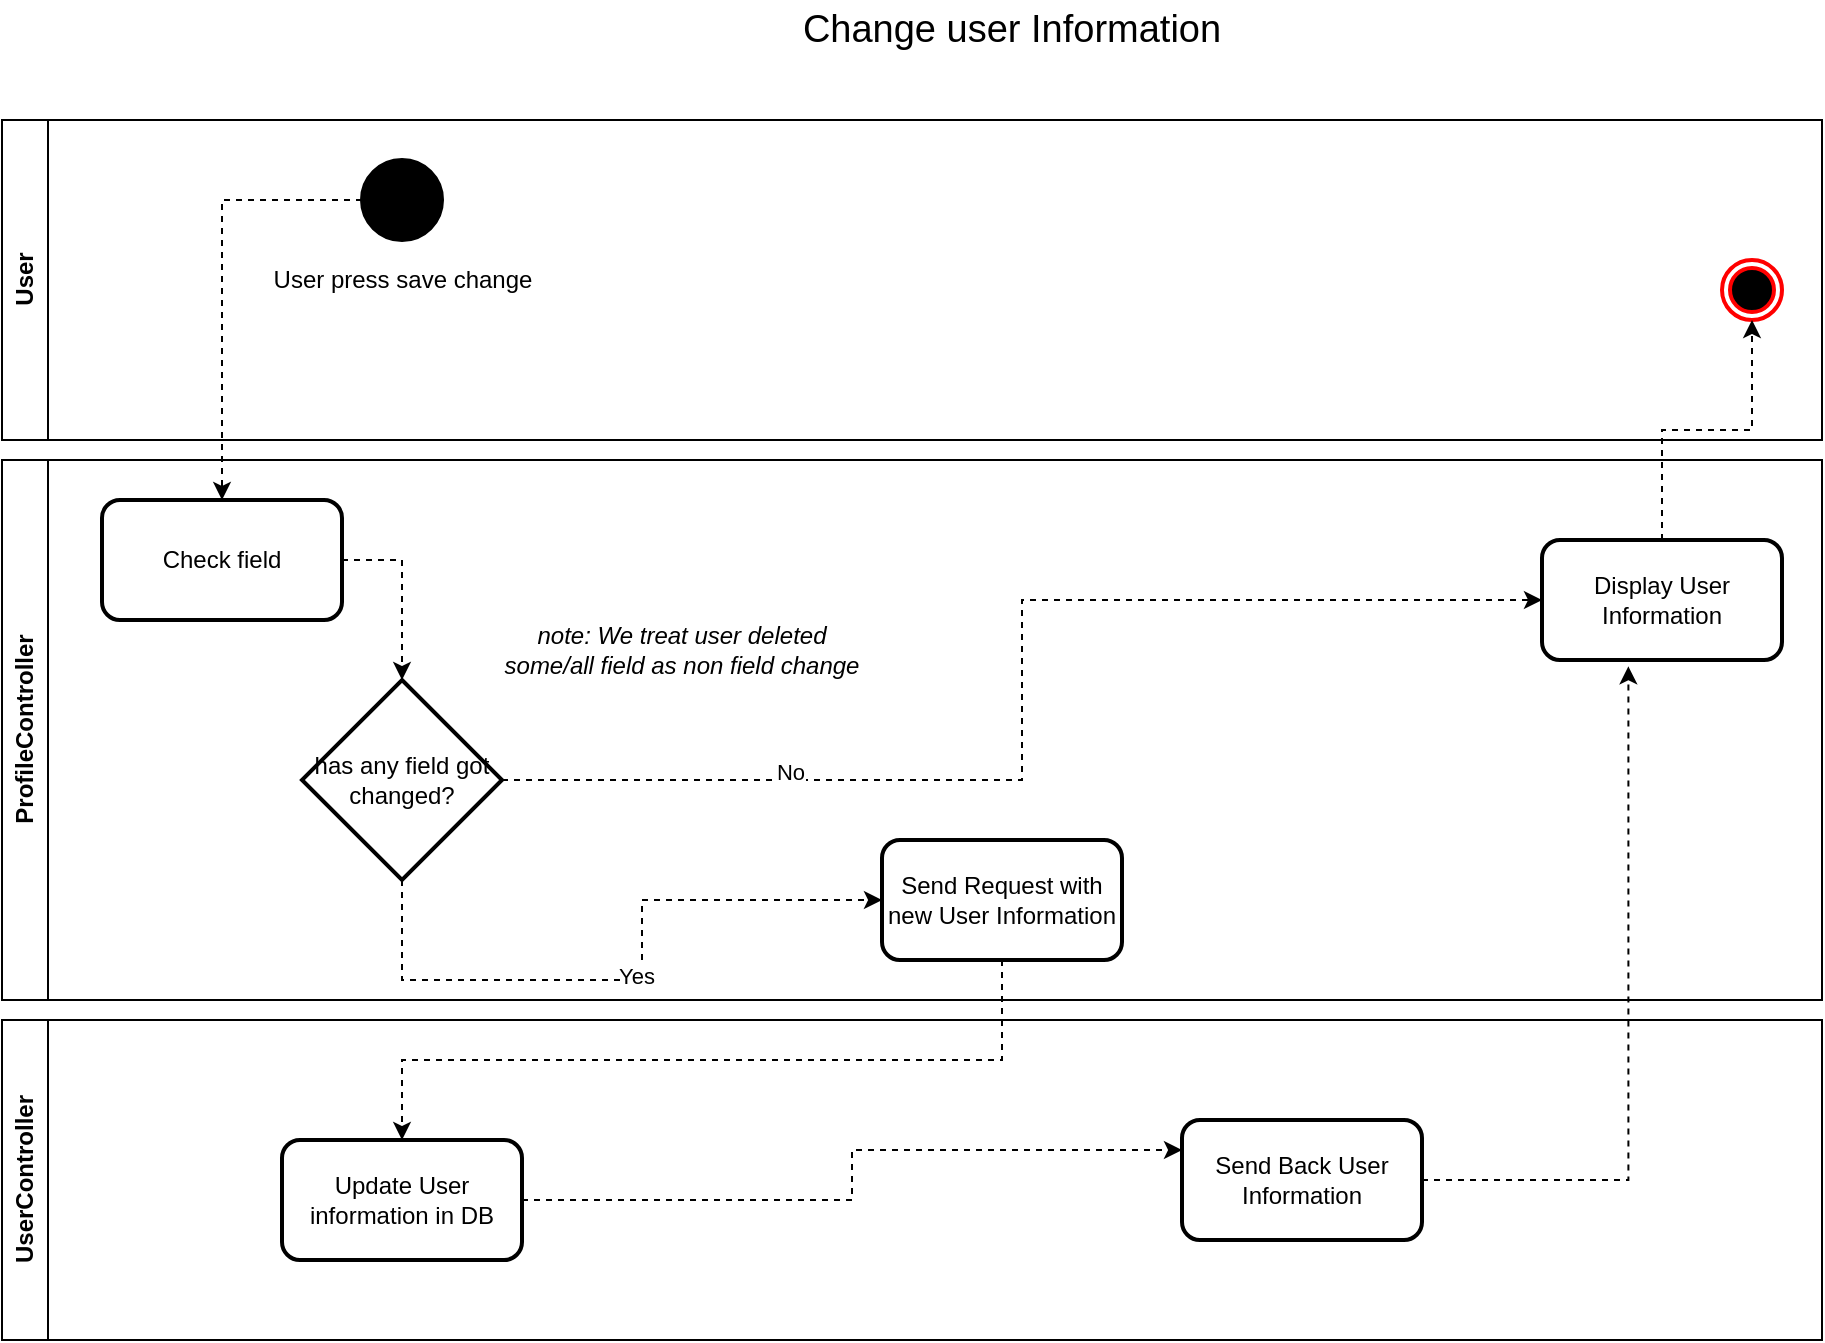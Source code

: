 <mxfile version="20.8.18" type="github">
  <diagram name="Page-1" id="VwtbdxvzcMwx3TZho54g">
    <mxGraphModel dx="1050" dy="594" grid="1" gridSize="10" guides="1" tooltips="1" connect="1" arrows="1" fold="1" page="1" pageScale="1" pageWidth="850" pageHeight="1100" math="0" shadow="0">
      <root>
        <mxCell id="0" />
        <mxCell id="1" parent="0" />
        <mxCell id="MsljBTPrdHte6thjRBzl-1" value="User" style="swimlane;horizontal=0;whiteSpace=wrap;html=1;" vertex="1" parent="1">
          <mxGeometry x="40" y="130" width="910" height="160" as="geometry" />
        </mxCell>
        <mxCell id="MsljBTPrdHte6thjRBzl-2" value="User press save change" style="shape=ellipse;html=1;fillColor=strokeColor;strokeWidth=2;verticalLabelPosition=bottom;verticalAlignment=top;perimeter=ellipsePerimeter;" vertex="1" parent="MsljBTPrdHte6thjRBzl-1">
          <mxGeometry x="180" y="20" width="40" height="40" as="geometry" />
        </mxCell>
        <mxCell id="MsljBTPrdHte6thjRBzl-3" value="" style="ellipse;html=1;shape=endState;fillColor=#000000;strokeColor=#ff0000;strokeWidth=2;fontFamily=Helvetica;fontSize=12;fontColor=default;" vertex="1" parent="MsljBTPrdHte6thjRBzl-1">
          <mxGeometry x="860" y="70" width="30" height="30" as="geometry" />
        </mxCell>
        <mxCell id="MsljBTPrdHte6thjRBzl-4" value="ProfileController" style="swimlane;horizontal=0;whiteSpace=wrap;html=1;" vertex="1" parent="1">
          <mxGeometry x="40" y="300" width="910" height="270" as="geometry" />
        </mxCell>
        <mxCell id="MsljBTPrdHte6thjRBzl-5" value="Display User Information" style="rounded=1;whiteSpace=wrap;html=1;strokeWidth=2;fontFamily=Helvetica;fontSize=12;" vertex="1" parent="MsljBTPrdHte6thjRBzl-4">
          <mxGeometry x="770" y="40" width="120" height="60" as="geometry" />
        </mxCell>
        <mxCell id="MsljBTPrdHte6thjRBzl-7" value="Check field" style="rounded=1;whiteSpace=wrap;html=1;strokeWidth=2;fontFamily=Helvetica;fontSize=12;" vertex="1" parent="MsljBTPrdHte6thjRBzl-4">
          <mxGeometry x="50" y="20" width="120" height="60" as="geometry" />
        </mxCell>
        <mxCell id="MsljBTPrdHte6thjRBzl-8" value="Send Request with new User Information" style="rounded=1;whiteSpace=wrap;html=1;strokeWidth=2;fontFamily=Helvetica;fontSize=12;" vertex="1" parent="MsljBTPrdHte6thjRBzl-4">
          <mxGeometry x="440" y="190" width="120" height="60" as="geometry" />
        </mxCell>
        <mxCell id="MsljBTPrdHte6thjRBzl-22" style="edgeStyle=orthogonalEdgeStyle;rounded=0;orthogonalLoop=1;jettySize=auto;html=1;dashed=1;exitX=1;exitY=0.5;exitDx=0;exitDy=0;" edge="1" parent="MsljBTPrdHte6thjRBzl-4" source="MsljBTPrdHte6thjRBzl-7" target="MsljBTPrdHte6thjRBzl-21">
          <mxGeometry relative="1" as="geometry">
            <mxPoint x="280" y="140" as="sourcePoint" />
          </mxGeometry>
        </mxCell>
        <mxCell id="MsljBTPrdHte6thjRBzl-24" style="edgeStyle=orthogonalEdgeStyle;rounded=0;orthogonalLoop=1;jettySize=auto;html=1;entryX=0;entryY=0.5;entryDx=0;entryDy=0;dashed=1;exitX=0.5;exitY=1;exitDx=0;exitDy=0;exitPerimeter=0;" edge="1" parent="MsljBTPrdHte6thjRBzl-4" source="MsljBTPrdHte6thjRBzl-21" target="MsljBTPrdHte6thjRBzl-8">
          <mxGeometry relative="1" as="geometry">
            <Array as="points">
              <mxPoint x="200" y="260" />
              <mxPoint x="320" y="260" />
              <mxPoint x="320" y="220" />
            </Array>
          </mxGeometry>
        </mxCell>
        <mxCell id="MsljBTPrdHte6thjRBzl-25" value="Yes" style="edgeLabel;html=1;align=center;verticalAlign=middle;resizable=0;points=[];" vertex="1" connectable="0" parent="MsljBTPrdHte6thjRBzl-24">
          <mxGeometry x="0.013" y="2" relative="1" as="geometry">
            <mxPoint as="offset" />
          </mxGeometry>
        </mxCell>
        <mxCell id="MsljBTPrdHte6thjRBzl-26" style="edgeStyle=orthogonalEdgeStyle;rounded=0;orthogonalLoop=1;jettySize=auto;html=1;entryX=0;entryY=0.5;entryDx=0;entryDy=0;dashed=1;" edge="1" parent="MsljBTPrdHte6thjRBzl-4" source="MsljBTPrdHte6thjRBzl-21" target="MsljBTPrdHte6thjRBzl-5">
          <mxGeometry relative="1" as="geometry" />
        </mxCell>
        <mxCell id="MsljBTPrdHte6thjRBzl-27" value="No" style="edgeLabel;html=1;align=center;verticalAlign=middle;resizable=0;points=[];" vertex="1" connectable="0" parent="MsljBTPrdHte6thjRBzl-26">
          <mxGeometry x="-0.53" y="4" relative="1" as="geometry">
            <mxPoint as="offset" />
          </mxGeometry>
        </mxCell>
        <mxCell id="MsljBTPrdHte6thjRBzl-21" value="has any field got changed?" style="strokeWidth=2;html=1;shape=mxgraph.flowchart.decision;whiteSpace=wrap;" vertex="1" parent="MsljBTPrdHte6thjRBzl-4">
          <mxGeometry x="150" y="110" width="100" height="100" as="geometry" />
        </mxCell>
        <mxCell id="MsljBTPrdHte6thjRBzl-28" value="note: We treat user deleted some/all field as non field change" style="text;html=1;strokeColor=none;fillColor=none;align=center;verticalAlign=middle;whiteSpace=wrap;rounded=0;fontStyle=2" vertex="1" parent="MsljBTPrdHte6thjRBzl-4">
          <mxGeometry x="250" y="80" width="180" height="30" as="geometry" />
        </mxCell>
        <mxCell id="MsljBTPrdHte6thjRBzl-9" value="UserController" style="swimlane;horizontal=0;whiteSpace=wrap;html=1;" vertex="1" parent="1">
          <mxGeometry x="40" y="580" width="910" height="160" as="geometry" />
        </mxCell>
        <mxCell id="MsljBTPrdHte6thjRBzl-10" value="Send Back User Information" style="rounded=1;whiteSpace=wrap;html=1;strokeWidth=2;fontFamily=Helvetica;fontSize=12;" vertex="1" parent="MsljBTPrdHte6thjRBzl-9">
          <mxGeometry x="590" y="50" width="120" height="60" as="geometry" />
        </mxCell>
        <mxCell id="MsljBTPrdHte6thjRBzl-11" style="edgeStyle=orthogonalEdgeStyle;rounded=0;orthogonalLoop=1;jettySize=auto;html=1;entryX=0;entryY=0.25;entryDx=0;entryDy=0;dashed=1;" edge="1" parent="MsljBTPrdHte6thjRBzl-9" source="MsljBTPrdHte6thjRBzl-12" target="MsljBTPrdHte6thjRBzl-10">
          <mxGeometry relative="1" as="geometry" />
        </mxCell>
        <mxCell id="MsljBTPrdHte6thjRBzl-12" value="Update User information in DB" style="rounded=1;whiteSpace=wrap;html=1;strokeWidth=2;fontFamily=Helvetica;fontSize=12;" vertex="1" parent="MsljBTPrdHte6thjRBzl-9">
          <mxGeometry x="140" y="60" width="120" height="60" as="geometry" />
        </mxCell>
        <mxCell id="MsljBTPrdHte6thjRBzl-13" style="edgeStyle=orthogonalEdgeStyle;rounded=0;orthogonalLoop=1;jettySize=auto;html=1;entryX=0.5;entryY=1;entryDx=0;entryDy=0;dashed=1;strokeWidth=1;fontFamily=Helvetica;fontSize=12;fontColor=default;" edge="1" parent="1" source="MsljBTPrdHte6thjRBzl-5" target="MsljBTPrdHte6thjRBzl-3">
          <mxGeometry relative="1" as="geometry" />
        </mxCell>
        <mxCell id="MsljBTPrdHte6thjRBzl-14" style="edgeStyle=orthogonalEdgeStyle;rounded=0;orthogonalLoop=1;jettySize=auto;html=1;entryX=0.5;entryY=0;entryDx=0;entryDy=0;dashed=1;strokeWidth=1;fontFamily=Helvetica;fontSize=12;fontColor=default;" edge="1" parent="1" source="MsljBTPrdHte6thjRBzl-2" target="MsljBTPrdHte6thjRBzl-7">
          <mxGeometry relative="1" as="geometry" />
        </mxCell>
        <mxCell id="MsljBTPrdHte6thjRBzl-15" value="Change user Information" style="text;html=1;strokeColor=none;fillColor=none;align=center;verticalAlign=middle;whiteSpace=wrap;rounded=0;fontSize=19;" vertex="1" parent="1">
          <mxGeometry x="400" y="70" width="290" height="30" as="geometry" />
        </mxCell>
        <mxCell id="MsljBTPrdHte6thjRBzl-17" style="edgeStyle=orthogonalEdgeStyle;rounded=0;orthogonalLoop=1;jettySize=auto;html=1;entryX=0.36;entryY=1.053;entryDx=0;entryDy=0;entryPerimeter=0;dashed=1;" edge="1" parent="1" source="MsljBTPrdHte6thjRBzl-10" target="MsljBTPrdHte6thjRBzl-5">
          <mxGeometry relative="1" as="geometry" />
        </mxCell>
        <mxCell id="MsljBTPrdHte6thjRBzl-18" style="edgeStyle=orthogonalEdgeStyle;rounded=0;orthogonalLoop=1;jettySize=auto;html=1;dashed=1;" edge="1" parent="1" source="MsljBTPrdHte6thjRBzl-8" target="MsljBTPrdHte6thjRBzl-12">
          <mxGeometry relative="1" as="geometry">
            <Array as="points">
              <mxPoint x="540" y="600" />
              <mxPoint x="240" y="600" />
            </Array>
          </mxGeometry>
        </mxCell>
      </root>
    </mxGraphModel>
  </diagram>
</mxfile>
